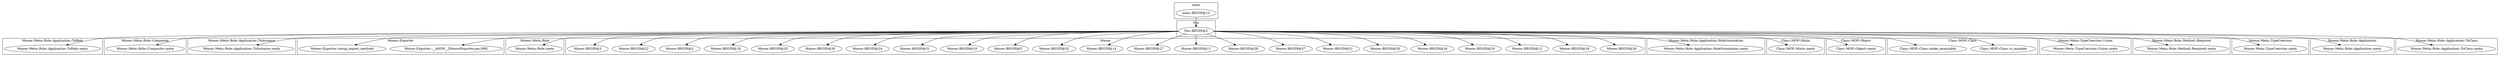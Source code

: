 digraph {
graph [overlap=false]
subgraph cluster_Moose_Meta_Role_Application_ToRole {
	label="Moose::Meta::Role::Application::ToRole";
	"Moose::Meta::Role::Application::ToRole::meta";
}
subgraph cluster_Moose_Meta_Role_Composite {
	label="Moose::Meta::Role::Composite";
	"Moose::Meta::Role::Composite::meta";
}
subgraph cluster_Moose_Meta_Role_Application_ToInstance {
	label="Moose::Meta::Role::Application::ToInstance";
	"Moose::Meta::Role::Application::ToInstance::meta";
}
subgraph cluster_Moose_Exporter {
	label="Moose::Exporter";
	"Moose::Exporter::__ANON__[Moose/Exporter.pm:389]";
	"Moose::Exporter::setup_import_methods";
}
subgraph cluster_Moose_Meta_Role {
	label="Moose::Meta::Role";
	"Moose::Meta::Role::meta";
}
subgraph cluster_Moose {
	label="Moose";
	"Moose::BEGIN@26";
	"Moose::BEGIN@16";
	"Moose::BEGIN@12";
	"Moose::BEGIN@29";
	"Moose::BEGIN@34";
	"Moose::BEGIN@20";
	"Moose::BEGIN@21";
	"Moose::BEGIN@37";
	"Moose::BEGIN@28";
	"Moose::BEGIN@11";
	"Moose::BEGIN@27";
	"Moose::BEGIN@14";
	"Moose::BEGIN@32";
	"Moose::BEGIN@5";
	"Moose::BEGIN@19";
	"Moose::BEGIN@31";
	"Moose::BEGIN@24";
	"Moose::BEGIN@30";
	"Moose::BEGIN@35";
	"Moose::BEGIN@18";
	"Moose::BEGIN@2";
	"Moose::BEGIN@22";
	"Moose::BEGIN@3";
}
subgraph cluster_Moose_Meta_Role_Application_RoleSummation {
	label="Moose::Meta::Role::Application::RoleSummation";
	"Moose::Meta::Role::Application::RoleSummation::meta";
}
subgraph cluster_Class_MOP_Mixin {
	label="Class::MOP::Mixin";
	"Class::MOP::Mixin::meta";
}
subgraph cluster_Class_MOP_Object {
	label="Class::MOP::Object";
	"Class::MOP::Object::meta";
}
subgraph cluster_Class_MOP_Class {
	label="Class::MOP::Class";
	"Class::MOP::Class::is_mutable";
	"Class::MOP::Class::make_immutable";
}
subgraph cluster_Moose_Meta_TypeCoercion_Union {
	label="Moose::Meta::TypeCoercion::Union";
	"Moose::Meta::TypeCoercion::Union::meta";
}
subgraph cluster_main {
	label="main";
	"main::BEGIN@13";
}
subgraph cluster_Moose_Meta_Role_Method_Required {
	label="Moose::Meta::Role::Method::Required";
	"Moose::Meta::Role::Method::Required::meta";
}
subgraph cluster_Foo {
	label="Foo";
	"Foo::BEGIN@3";
}
subgraph cluster_Moose_Meta_TypeCoercion {
	label="Moose::Meta::TypeCoercion";
	"Moose::Meta::TypeCoercion::meta";
}
subgraph cluster_Moose_Meta_Role_Application {
	label="Moose::Meta::Role::Application";
	"Moose::Meta::Role::Application::meta";
}
subgraph cluster_Moose_Meta_Role_Application_ToClass {
	label="Moose::Meta::Role::Application::ToClass";
	"Moose::Meta::Role::Application::ToClass::meta";
}
"Foo::BEGIN@3" -> "Moose::BEGIN@20";
"Foo::BEGIN@3" -> "Moose::BEGIN@37";
"Foo::BEGIN@3" -> "Moose::BEGIN@11";
"Foo::BEGIN@3" -> "Moose::Meta::TypeCoercion::meta";
"Foo::BEGIN@3" -> "Moose::BEGIN@12";
"Foo::BEGIN@3" -> "Class::MOP::Class::is_mutable";
"Foo::BEGIN@3" -> "Moose::BEGIN@28";
"Foo::BEGIN@3" -> "Moose::BEGIN@14";
"Foo::BEGIN@3" -> "Moose::Meta::Role::meta";
"Foo::BEGIN@3" -> "Moose::BEGIN@35";
"Foo::BEGIN@3" -> "Moose::Meta::Role::Method::Required::meta";
"Foo::BEGIN@3" -> "Moose::BEGIN@3";
"Foo::BEGIN@3" -> "Moose::Meta::Role::Application::RoleSummation::meta";
"Foo::BEGIN@3" -> "Moose::BEGIN@29";
"Foo::BEGIN@3" -> "Moose::BEGIN@27";
"Foo::BEGIN@3" -> "Moose::BEGIN@5";
"Foo::BEGIN@3" -> "Class::MOP::Object::meta";
"Foo::BEGIN@3" -> "Moose::Meta::Role::Application::ToRole::meta";
"Foo::BEGIN@3" -> "Moose::Meta::Role::Application::meta";
"Foo::BEGIN@3" -> "Moose::BEGIN@19";
"Foo::BEGIN@3" -> "Moose::BEGIN@2";
"main::BEGIN@13" -> "Foo::BEGIN@3";
"Foo::BEGIN@3" -> "Class::MOP::Class::make_immutable";
"Foo::BEGIN@3" -> "Moose::BEGIN@34";
"Foo::BEGIN@3" -> "Moose::Exporter::setup_import_methods";
"Foo::BEGIN@3" -> "Moose::BEGIN@21";
"Foo::BEGIN@3" -> "Moose::BEGIN@32";
"Foo::BEGIN@3" -> "Moose::Meta::TypeCoercion::Union::meta";
"Foo::BEGIN@3" -> "Moose::Meta::Role::Application::ToClass::meta";
"Foo::BEGIN@3" -> "Moose::BEGIN@31";
"Foo::BEGIN@3" -> "Class::MOP::Mixin::meta";
"Foo::BEGIN@3" -> "Moose::Exporter::__ANON__[Moose/Exporter.pm:389]";
"Foo::BEGIN@3" -> "Moose::BEGIN@26";
"Foo::BEGIN@3" -> "Moose::Meta::Role::Composite::meta";
"Foo::BEGIN@3" -> "Moose::BEGIN@16";
"Foo::BEGIN@3" -> "Moose::Meta::Role::Application::ToInstance::meta";
"Foo::BEGIN@3" -> "Moose::BEGIN@30";
"Foo::BEGIN@3" -> "Moose::BEGIN@24";
"Foo::BEGIN@3" -> "Moose::BEGIN@18";
"Foo::BEGIN@3" -> "Moose::BEGIN@22";
}
